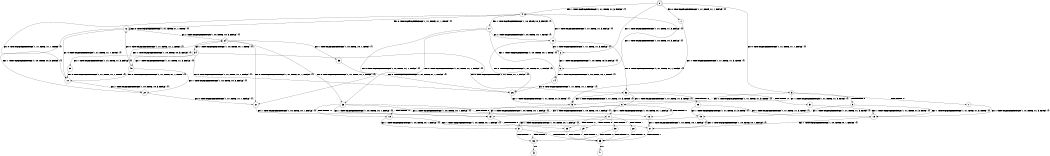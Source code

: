 digraph BCG {
size = "7, 10.5";
center = TRUE;
node [shape = circle];
0 [peripheries = 2];
0 -> 1 [label = "EX !0 !ATOMIC_EXCH_BRANCH (1, +1, TRUE, +1, 1, FALSE) !{}"];
0 -> 2 [label = "EX !1 !ATOMIC_EXCH_BRANCH (1, +1, TRUE, +1, 3, FALSE) !{}"];
0 -> 3 [label = "EX !0 !ATOMIC_EXCH_BRANCH (1, +1, TRUE, +1, 1, FALSE) !{}"];
0 -> 4 [label = "EX !1 !ATOMIC_EXCH_BRANCH (1, +1, TRUE, +1, 3, FALSE) !{}"];
1 -> 5 [label = "EX !1 !ATOMIC_EXCH_BRANCH (1, +1, TRUE, +1, 3, TRUE) !{}"];
2 -> 6 [label = "EX !1 !ATOMIC_EXCH_BRANCH (1, +0, TRUE, +0, 3, FALSE) !{}"];
3 -> 5 [label = "EX !1 !ATOMIC_EXCH_BRANCH (1, +1, TRUE, +1, 3, TRUE) !{}"];
3 -> 7 [label = "TERMINATE !0"];
3 -> 8 [label = "EX !1 !ATOMIC_EXCH_BRANCH (1, +1, TRUE, +1, 3, TRUE) !{}"];
3 -> 9 [label = "TERMINATE !0"];
4 -> 6 [label = "EX !1 !ATOMIC_EXCH_BRANCH (1, +0, TRUE, +0, 3, FALSE) !{}"];
4 -> 10 [label = "EX !0 !ATOMIC_EXCH_BRANCH (1, +1, TRUE, +1, 1, TRUE) !{}"];
4 -> 11 [label = "EX !1 !ATOMIC_EXCH_BRANCH (1, +0, TRUE, +0, 3, FALSE) !{}"];
4 -> 12 [label = "EX !0 !ATOMIC_EXCH_BRANCH (1, +1, TRUE, +1, 1, TRUE) !{}"];
5 -> 13 [label = "EX !1 !ATOMIC_EXCH_BRANCH (1, +0, TRUE, +0, 1, FALSE) !{}"];
6 -> 14 [label = "EX !1 !ATOMIC_EXCH_BRANCH (1, +0, TRUE, +0, 1, TRUE) !{}"];
7 -> 15 [label = "EX !1 !ATOMIC_EXCH_BRANCH (1, +1, TRUE, +1, 3, TRUE) !{}"];
8 -> 13 [label = "EX !1 !ATOMIC_EXCH_BRANCH (1, +0, TRUE, +0, 1, FALSE) !{}"];
8 -> 16 [label = "TERMINATE !0"];
8 -> 17 [label = "EX !1 !ATOMIC_EXCH_BRANCH (1, +0, TRUE, +0, 1, FALSE) !{}"];
8 -> 18 [label = "TERMINATE !0"];
9 -> 15 [label = "EX !1 !ATOMIC_EXCH_BRANCH (1, +1, TRUE, +1, 3, TRUE) !{}"];
9 -> 19 [label = "EX !1 !ATOMIC_EXCH_BRANCH (1, +1, TRUE, +1, 3, TRUE) !{}"];
10 -> 20 [label = "EX !1 !ATOMIC_EXCH_BRANCH (1, +0, TRUE, +0, 3, FALSE) !{}"];
11 -> 14 [label = "EX !1 !ATOMIC_EXCH_BRANCH (1, +0, TRUE, +0, 1, TRUE) !{}"];
11 -> 21 [label = "EX !0 !ATOMIC_EXCH_BRANCH (1, +1, TRUE, +1, 1, FALSE) !{}"];
11 -> 22 [label = "EX !1 !ATOMIC_EXCH_BRANCH (1, +0, TRUE, +0, 1, TRUE) !{}"];
11 -> 23 [label = "EX !0 !ATOMIC_EXCH_BRANCH (1, +1, TRUE, +1, 1, FALSE) !{}"];
12 -> 10 [label = "EX !0 !ATOMIC_EXCH_BRANCH (1, +1, TRUE, +1, 1, TRUE) !{}"];
12 -> 20 [label = "EX !1 !ATOMIC_EXCH_BRANCH (1, +0, TRUE, +0, 3, FALSE) !{}"];
12 -> 12 [label = "EX !0 !ATOMIC_EXCH_BRANCH (1, +1, TRUE, +1, 1, TRUE) !{}"];
12 -> 24 [label = "EX !1 !ATOMIC_EXCH_BRANCH (1, +0, TRUE, +0, 3, FALSE) !{}"];
13 -> 25 [label = "TERMINATE !0"];
14 -> 26 [label = "EX !0 !ATOMIC_EXCH_BRANCH (1, +1, TRUE, +1, 1, FALSE) !{}"];
15 -> 27 [label = "EX !1 !ATOMIC_EXCH_BRANCH (1, +0, TRUE, +0, 1, FALSE) !{}"];
16 -> 27 [label = "EX !1 !ATOMIC_EXCH_BRANCH (1, +0, TRUE, +0, 1, FALSE) !{}"];
17 -> 25 [label = "TERMINATE !0"];
17 -> 28 [label = "TERMINATE !1"];
17 -> 29 [label = "TERMINATE !0"];
17 -> 30 [label = "TERMINATE !1"];
18 -> 27 [label = "EX !1 !ATOMIC_EXCH_BRANCH (1, +0, TRUE, +0, 1, FALSE) !{}"];
18 -> 31 [label = "EX !1 !ATOMIC_EXCH_BRANCH (1, +0, TRUE, +0, 1, FALSE) !{}"];
19 -> 27 [label = "EX !1 !ATOMIC_EXCH_BRANCH (1, +0, TRUE, +0, 1, FALSE) !{}"];
19 -> 31 [label = "EX !1 !ATOMIC_EXCH_BRANCH (1, +0, TRUE, +0, 1, FALSE) !{}"];
20 -> 21 [label = "EX !0 !ATOMIC_EXCH_BRANCH (1, +1, TRUE, +1, 1, FALSE) !{}"];
21 -> 13 [label = "EX !1 !ATOMIC_EXCH_BRANCH (1, +0, TRUE, +0, 1, FALSE) !{}"];
22 -> 2 [label = "EX !1 !ATOMIC_EXCH_BRANCH (1, +1, TRUE, +1, 3, FALSE) !{}"];
22 -> 26 [label = "EX !0 !ATOMIC_EXCH_BRANCH (1, +1, TRUE, +1, 1, FALSE) !{}"];
22 -> 4 [label = "EX !1 !ATOMIC_EXCH_BRANCH (1, +1, TRUE, +1, 3, FALSE) !{}"];
22 -> 32 [label = "EX !0 !ATOMIC_EXCH_BRANCH (1, +1, TRUE, +1, 1, FALSE) !{}"];
23 -> 13 [label = "EX !1 !ATOMIC_EXCH_BRANCH (1, +0, TRUE, +0, 1, FALSE) !{}"];
23 -> 16 [label = "TERMINATE !0"];
23 -> 17 [label = "EX !1 !ATOMIC_EXCH_BRANCH (1, +0, TRUE, +0, 1, FALSE) !{}"];
23 -> 18 [label = "TERMINATE !0"];
24 -> 21 [label = "EX !0 !ATOMIC_EXCH_BRANCH (1, +1, TRUE, +1, 1, FALSE) !{}"];
24 -> 33 [label = "EX !1 !ATOMIC_EXCH_BRANCH (1, +0, TRUE, +0, 1, TRUE) !{}"];
24 -> 23 [label = "EX !0 !ATOMIC_EXCH_BRANCH (1, +1, TRUE, +1, 1, FALSE) !{}"];
24 -> 34 [label = "EX !1 !ATOMIC_EXCH_BRANCH (1, +0, TRUE, +0, 1, TRUE) !{}"];
25 -> 35 [label = "TERMINATE !1"];
26 -> 5 [label = "EX !1 !ATOMIC_EXCH_BRANCH (1, +1, TRUE, +1, 3, TRUE) !{}"];
27 -> 35 [label = "TERMINATE !1"];
28 -> 35 [label = "TERMINATE !0"];
29 -> 35 [label = "TERMINATE !1"];
29 -> 36 [label = "TERMINATE !1"];
30 -> 35 [label = "TERMINATE !0"];
30 -> 36 [label = "TERMINATE !0"];
31 -> 35 [label = "TERMINATE !1"];
31 -> 36 [label = "TERMINATE !1"];
32 -> 5 [label = "EX !1 !ATOMIC_EXCH_BRANCH (1, +1, TRUE, +1, 3, TRUE) !{}"];
32 -> 37 [label = "TERMINATE !0"];
32 -> 8 [label = "EX !1 !ATOMIC_EXCH_BRANCH (1, +1, TRUE, +1, 3, TRUE) !{}"];
32 -> 38 [label = "TERMINATE !0"];
33 -> 26 [label = "EX !0 !ATOMIC_EXCH_BRANCH (1, +1, TRUE, +1, 1, FALSE) !{}"];
34 -> 26 [label = "EX !0 !ATOMIC_EXCH_BRANCH (1, +1, TRUE, +1, 1, FALSE) !{}"];
34 -> 39 [label = "EX !1 !ATOMIC_EXCH_BRANCH (1, +1, TRUE, +1, 3, FALSE) !{}"];
34 -> 32 [label = "EX !0 !ATOMIC_EXCH_BRANCH (1, +1, TRUE, +1, 1, FALSE) !{}"];
34 -> 40 [label = "EX !1 !ATOMIC_EXCH_BRANCH (1, +1, TRUE, +1, 3, FALSE) !{}"];
35 -> 41 [label = "exit"];
36 -> 42 [label = "exit"];
37 -> 15 [label = "EX !1 !ATOMIC_EXCH_BRANCH (1, +1, TRUE, +1, 3, TRUE) !{}"];
38 -> 15 [label = "EX !1 !ATOMIC_EXCH_BRANCH (1, +1, TRUE, +1, 3, TRUE) !{}"];
38 -> 19 [label = "EX !1 !ATOMIC_EXCH_BRANCH (1, +1, TRUE, +1, 3, TRUE) !{}"];
39 -> 10 [label = "EX !0 !ATOMIC_EXCH_BRANCH (1, +1, TRUE, +1, 1, TRUE) !{}"];
40 -> 10 [label = "EX !0 !ATOMIC_EXCH_BRANCH (1, +1, TRUE, +1, 1, TRUE) !{}"];
40 -> 20 [label = "EX !1 !ATOMIC_EXCH_BRANCH (1, +0, TRUE, +0, 3, FALSE) !{}"];
40 -> 12 [label = "EX !0 !ATOMIC_EXCH_BRANCH (1, +1, TRUE, +1, 1, TRUE) !{}"];
40 -> 24 [label = "EX !1 !ATOMIC_EXCH_BRANCH (1, +0, TRUE, +0, 3, FALSE) !{}"];
}
